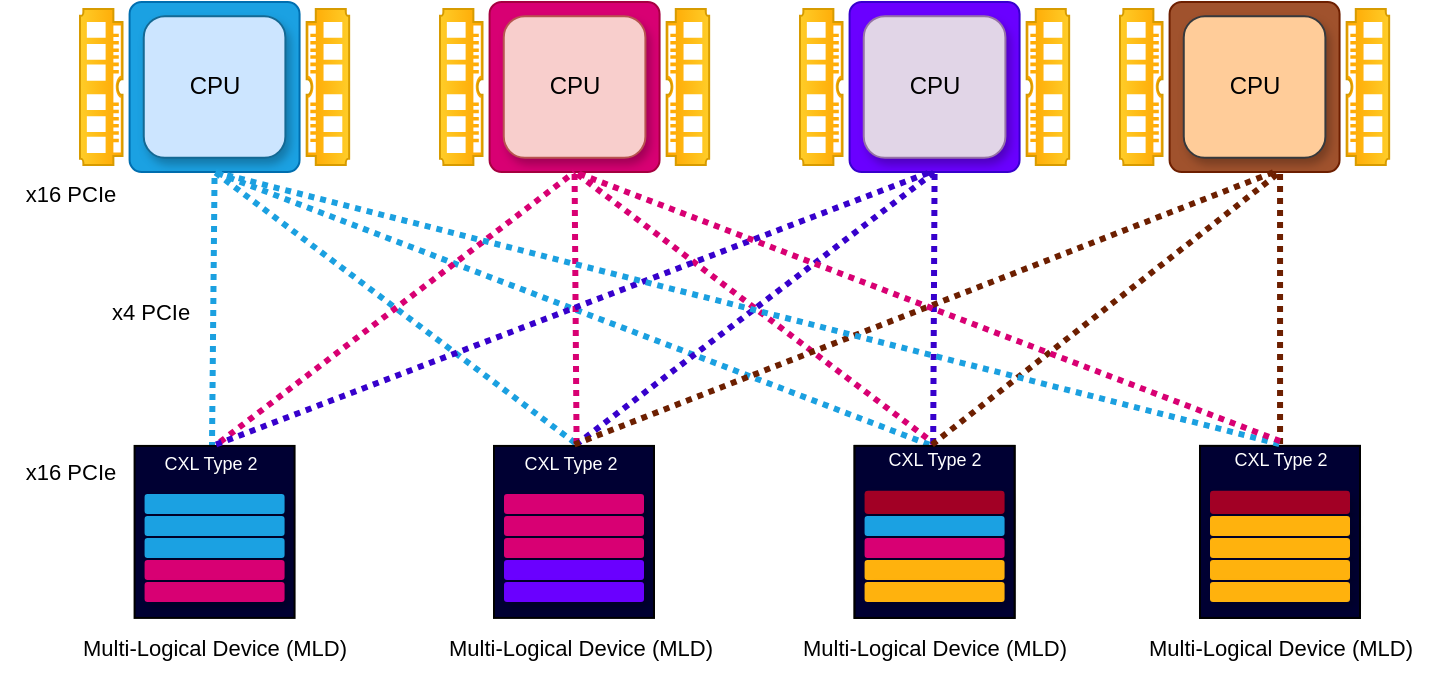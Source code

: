 <mxfile version="24.2.2" type="github">
  <diagram name="Page-1" id="A8W0ZlJkRZm1EOQpJBz_">
    <mxGraphModel dx="893" dy="586" grid="1" gridSize="10" guides="1" tooltips="1" connect="1" arrows="1" fold="1" page="1" pageScale="1" pageWidth="850" pageHeight="1100" math="0" shadow="0">
      <root>
        <mxCell id="0" />
        <mxCell id="1" parent="0" />
        <mxCell id="siB9gwOaP5ev9PkQdLU9-102" value="" style="group" parent="1" vertex="1" connectable="0">
          <mxGeometry x="200" y="100" width="134.58" height="111.46" as="geometry" />
        </mxCell>
        <mxCell id="uq200lhuQBNym-ZLv9r4-11" value="" style="group;fillColor=default;gradientColor=none;strokeColor=none;" parent="siB9gwOaP5ev9PkQdLU9-102" connectable="0" vertex="1">
          <mxGeometry x="24.791" width="84.998" height="85" as="geometry" />
        </mxCell>
        <mxCell id="uq200lhuQBNym-ZLv9r4-2" value="" style="rounded=1;whiteSpace=wrap;html=1;arcSize=7;fillColor=#1ba1e2;strokeColor=#006EAF;fontColor=#ffffff;" parent="uq200lhuQBNym-ZLv9r4-11" vertex="1">
          <mxGeometry width="84.998" height="85" as="geometry" />
        </mxCell>
        <mxCell id="uq200lhuQBNym-ZLv9r4-3" value="CPU" style="rounded=1;whiteSpace=wrap;html=1;fillColor=#cce5ff;strokeColor=#146994;shadow=1;" parent="uq200lhuQBNym-ZLv9r4-11" vertex="1">
          <mxGeometry x="7.083" y="7.083" width="70.832" height="70.833" as="geometry" />
        </mxCell>
        <mxCell id="uq200lhuQBNym-ZLv9r4-13" value="" style="pointerEvents=1;shadow=0;dashed=0;html=1;strokeColor=#d79b00;fillColor=#ffcd28;labelPosition=center;verticalLabelPosition=bottom;verticalAlign=top;align=center;outlineConnect=0;shape=mxgraph.veeam.ram;fillStyle=auto;direction=north;gradientColor=#ffa500;" parent="siB9gwOaP5ev9PkQdLU9-102" vertex="1">
          <mxGeometry y="3.542" width="21.249" height="77.917" as="geometry" />
        </mxCell>
        <mxCell id="uq200lhuQBNym-ZLv9r4-48" value="" style="pointerEvents=1;shadow=0;dashed=0;html=1;strokeColor=#d79b00;fillColor=#ffcd28;labelPosition=center;verticalLabelPosition=bottom;verticalAlign=top;align=center;outlineConnect=0;shape=mxgraph.veeam.ram;fillStyle=auto;direction=south;gradientColor=#ffa500;flipV=1;" parent="siB9gwOaP5ev9PkQdLU9-102" vertex="1">
          <mxGeometry x="113.331" y="3.542" width="21.249" height="77.917" as="geometry" />
        </mxCell>
        <mxCell id="siB9gwOaP5ev9PkQdLU9-106" value="" style="group" parent="1" vertex="1" connectable="0">
          <mxGeometry x="380" y="100" width="134.58" height="85" as="geometry" />
        </mxCell>
        <mxCell id="siB9gwOaP5ev9PkQdLU9-107" value="" style="group;fillColor=default;gradientColor=none;strokeColor=none;" parent="siB9gwOaP5ev9PkQdLU9-106" connectable="0" vertex="1">
          <mxGeometry x="24.791" width="84.998" height="85" as="geometry" />
        </mxCell>
        <mxCell id="siB9gwOaP5ev9PkQdLU9-108" value="" style="rounded=1;whiteSpace=wrap;html=1;arcSize=7;fillColor=#d80073;strokeColor=#A50040;fontColor=#ffffff;" parent="siB9gwOaP5ev9PkQdLU9-107" vertex="1">
          <mxGeometry width="84.998" height="85" as="geometry" />
        </mxCell>
        <mxCell id="siB9gwOaP5ev9PkQdLU9-109" value="CPU" style="rounded=1;whiteSpace=wrap;html=1;fillColor=#f8cecc;strokeColor=#b85450;shadow=1;" parent="siB9gwOaP5ev9PkQdLU9-107" vertex="1">
          <mxGeometry x="7.083" y="7.083" width="70.832" height="70.833" as="geometry" />
        </mxCell>
        <mxCell id="siB9gwOaP5ev9PkQdLU9-110" value="" style="pointerEvents=1;shadow=0;dashed=0;html=1;strokeColor=#d79b00;fillColor=#ffcd28;labelPosition=center;verticalLabelPosition=bottom;verticalAlign=top;align=center;outlineConnect=0;shape=mxgraph.veeam.ram;fillStyle=auto;direction=north;gradientColor=#ffa500;" parent="siB9gwOaP5ev9PkQdLU9-106" vertex="1">
          <mxGeometry y="3.542" width="21.249" height="77.917" as="geometry" />
        </mxCell>
        <mxCell id="siB9gwOaP5ev9PkQdLU9-111" value="" style="pointerEvents=1;shadow=0;dashed=0;html=1;strokeColor=#d79b00;fillColor=#ffcd28;labelPosition=center;verticalLabelPosition=bottom;verticalAlign=top;align=center;outlineConnect=0;shape=mxgraph.veeam.ram;fillStyle=auto;direction=south;gradientColor=#ffa500;flipV=1;" parent="siB9gwOaP5ev9PkQdLU9-106" vertex="1">
          <mxGeometry x="113.331" y="3.542" width="21.249" height="77.917" as="geometry" />
        </mxCell>
        <mxCell id="_lKrGzHT6yuWIF_zMZOo-31" value="" style="endArrow=none;html=1;rounded=0;entryX=0.5;entryY=1;entryDx=0;entryDy=0;exitX=0.51;exitY=0.078;exitDx=0;exitDy=0;strokeWidth=3;dashed=1;dashPattern=1 1;strokeColor=#1ba0e0;exitPerimeter=0;" parent="1" source="9nzjCH3Tve30hIbmqved-3" target="uq200lhuQBNym-ZLv9r4-2" edge="1">
          <mxGeometry width="50" height="50" relative="1" as="geometry">
            <mxPoint x="236.54" y="316.59" as="sourcePoint" />
            <mxPoint x="310" y="190" as="targetPoint" />
          </mxGeometry>
        </mxCell>
        <mxCell id="_lKrGzHT6yuWIF_zMZOo-32" value="" style="endArrow=none;html=1;rounded=0;entryX=0.5;entryY=1;entryDx=0;entryDy=0;exitX=0.537;exitY=-0.045;exitDx=0;exitDy=0;strokeWidth=3;dashed=1;dashPattern=1 1;strokeColor=#1ba0e0;exitPerimeter=0;" parent="1" source="9nzjCH3Tve30hIbmqved-97" target="uq200lhuQBNym-ZLv9r4-2" edge="1">
          <mxGeometry width="50" height="50" relative="1" as="geometry">
            <mxPoint x="421.54" y="316.59" as="sourcePoint" />
            <mxPoint x="352.61" y="182.84" as="targetPoint" />
          </mxGeometry>
        </mxCell>
        <mxCell id="_lKrGzHT6yuWIF_zMZOo-35" value="" style="endArrow=none;html=1;rounded=0;entryX=0.5;entryY=1;entryDx=0;entryDy=0;strokeWidth=3;dashed=1;dashPattern=1 1;exitX=0.462;exitY=0.095;exitDx=0;exitDy=0;strokeColor=#1ba0e0;exitPerimeter=0;" parent="1" source="9nzjCH3Tve30hIbmqved-65" target="uq200lhuQBNym-ZLv9r4-2" edge="1">
          <mxGeometry width="50" height="50" relative="1" as="geometry">
            <mxPoint x="584.39" y="316.59" as="sourcePoint" />
            <mxPoint x="317" y="195" as="targetPoint" />
          </mxGeometry>
        </mxCell>
        <mxCell id="_lKrGzHT6yuWIF_zMZOo-36" value="" style="endArrow=none;html=1;rounded=0;entryX=0.5;entryY=1;entryDx=0;entryDy=0;strokeWidth=3;dashed=1;dashPattern=1 1;strokeColor=#d80073;" parent="1" target="siB9gwOaP5ev9PkQdLU9-108" edge="1">
          <mxGeometry width="50" height="50" relative="1" as="geometry">
            <mxPoint x="270" y="320" as="sourcePoint" />
            <mxPoint x="532.61" y="200" as="targetPoint" />
          </mxGeometry>
        </mxCell>
        <mxCell id="_lKrGzHT6yuWIF_zMZOo-37" value="" style="endArrow=none;html=1;rounded=0;strokeWidth=3;dashed=1;dashPattern=1 1;strokeColor=#d80073;exitX=0.547;exitY=-0.022;exitDx=0;exitDy=0;entryX=0.5;entryY=1;entryDx=0;entryDy=0;exitPerimeter=0;" parent="1" source="9nzjCH3Tve30hIbmqved-97" target="siB9gwOaP5ev9PkQdLU9-108" edge="1">
          <mxGeometry width="50" height="50" relative="1" as="geometry">
            <mxPoint x="424.39" y="316.59" as="sourcePoint" />
            <mxPoint x="554" y="210" as="targetPoint" />
          </mxGeometry>
        </mxCell>
        <mxCell id="_lKrGzHT6yuWIF_zMZOo-38" value="" style="endArrow=none;html=1;rounded=0;strokeWidth=3;dashed=1;dashPattern=1 1;strokeColor=#d80073;exitX=0.514;exitY=0.112;exitDx=0;exitDy=0;entryX=0.5;entryY=1;entryDx=0;entryDy=0;exitPerimeter=0;" parent="1" source="9nzjCH3Tve30hIbmqved-65" target="siB9gwOaP5ev9PkQdLU9-108" edge="1">
          <mxGeometry width="50" height="50" relative="1" as="geometry">
            <mxPoint x="584.39" y="316.59" as="sourcePoint" />
            <mxPoint x="540" y="190" as="targetPoint" />
          </mxGeometry>
        </mxCell>
        <mxCell id="_lKrGzHT6yuWIF_zMZOo-39" value="x16 PCIe" style="text;html=1;align=center;verticalAlign=middle;resizable=0;points=[];autosize=1;strokeColor=none;fillColor=none;fontFamily=Helvetica;fontSize=11;fontColor=default;labelBackgroundColor=default;" parent="1" vertex="1">
          <mxGeometry x="160.0" y="320" width="70" height="30" as="geometry" />
        </mxCell>
        <mxCell id="9nzjCH3Tve30hIbmqved-31" value="" style="group" vertex="1" connectable="0" parent="1">
          <mxGeometry x="187.29" y="314.429" width="160" height="123.531" as="geometry" />
        </mxCell>
        <mxCell id="siB9gwOaP5ev9PkQdLU9-84" value="Multi-Logical Device (MLD)" style="text;html=1;align=center;verticalAlign=middle;resizable=0;points=[];autosize=1;strokeColor=none;fillColor=none;fontFamily=Helvetica;fontSize=11;fontColor=default;labelBackgroundColor=default;" parent="9nzjCH3Tve30hIbmqved-31" vertex="1">
          <mxGeometry y="93.531" width="160" height="30" as="geometry" />
        </mxCell>
        <mxCell id="9nzjCH3Tve30hIbmqved-4" value="" style="group" vertex="1" connectable="0" parent="9nzjCH3Tve30hIbmqved-31">
          <mxGeometry x="40.0" width="85.0" height="93.531" as="geometry" />
        </mxCell>
        <mxCell id="siB9gwOaP5ev9PkQdLU9-87" value="" style="group" parent="9nzjCH3Tve30hIbmqved-4" connectable="0" vertex="1">
          <mxGeometry width="85.0" height="93.531" as="geometry" />
        </mxCell>
        <mxCell id="siB9gwOaP5ev9PkQdLU9-89" value="&lt;div style=&quot;&quot;&gt;&lt;br&gt;&lt;/div&gt;" style="rounded=0;whiteSpace=wrap;html=1;strokeWidth=1;fontSize=10;rotation=90;fillColor=#000033;strokeColor=#000000;align=right;verticalAlign=middle;fontColor=#99FF99;horizontal=0;labelPosition=left;verticalLabelPosition=middle;" parent="siB9gwOaP5ev9PkQdLU9-87" vertex="1">
          <mxGeometry x="-3.0" y="10.531" width="86" height="80" as="geometry" />
        </mxCell>
        <mxCell id="siB9gwOaP5ev9PkQdLU9-95" value="" style="rounded=1;whiteSpace=wrap;html=1;fillColor=#1ba1e2;strokeColor=none;shadow=1;fontColor=#ffffff;" parent="siB9gwOaP5ev9PkQdLU9-87" vertex="1">
          <mxGeometry x="5" y="31.571" width="70" height="10" as="geometry" />
        </mxCell>
        <mxCell id="siB9gwOaP5ev9PkQdLU9-96" value="" style="rounded=1;whiteSpace=wrap;html=1;fillColor=#1ba1e2;strokeColor=none;shadow=1;fontColor=#ffffff;" parent="siB9gwOaP5ev9PkQdLU9-87" vertex="1">
          <mxGeometry x="5" y="42.571" width="70" height="10" as="geometry" />
        </mxCell>
        <mxCell id="siB9gwOaP5ev9PkQdLU9-97" value="" style="rounded=1;whiteSpace=wrap;html=1;fillColor=#1ba1e2;strokeColor=none;shadow=1;fontColor=#ffffff;" parent="siB9gwOaP5ev9PkQdLU9-87" vertex="1">
          <mxGeometry x="5" y="53.571" width="70" height="10" as="geometry" />
        </mxCell>
        <mxCell id="siB9gwOaP5ev9PkQdLU9-98" value="" style="rounded=1;whiteSpace=wrap;html=1;fillColor=#d80073;strokeColor=none;shadow=1;" parent="siB9gwOaP5ev9PkQdLU9-87" vertex="1">
          <mxGeometry x="5" y="64.571" width="70" height="10" as="geometry" />
        </mxCell>
        <mxCell id="siB9gwOaP5ev9PkQdLU9-99" value="" style="rounded=1;whiteSpace=wrap;html=1;fillColor=#d80073;strokeColor=none;shadow=1;fontColor=#ffffff;" parent="siB9gwOaP5ev9PkQdLU9-87" vertex="1">
          <mxGeometry x="5" y="75.57" width="70" height="10" as="geometry" />
        </mxCell>
        <mxCell id="9nzjCH3Tve30hIbmqved-3" value="&lt;font color=&quot;#ffffff&quot;&gt;CXL Type 2&lt;/font&gt;" style="text;html=1;align=center;verticalAlign=middle;resizable=0;points=[];autosize=1;strokeColor=none;fillColor=none;labelBackgroundColor=none;fontColor=#99FF99;fontSize=9;" vertex="1" parent="siB9gwOaP5ev9PkQdLU9-87">
          <mxGeometry x="3.0" y="7.001" width="70" height="20" as="geometry" />
        </mxCell>
        <mxCell id="9nzjCH3Tve30hIbmqved-44" value="Multi-Logical Device (MLD)" style="text;html=1;align=center;verticalAlign=middle;resizable=0;points=[];autosize=1;strokeColor=none;fillColor=none;fontFamily=Helvetica;fontSize=11;fontColor=default;labelBackgroundColor=default;" vertex="1" parent="1">
          <mxGeometry x="547.29" y="407.96" width="160" height="30" as="geometry" />
        </mxCell>
        <mxCell id="9nzjCH3Tve30hIbmqved-45" value="" style="group" vertex="1" connectable="0" parent="1">
          <mxGeometry x="587.29" y="314.429" width="120" height="123.531" as="geometry" />
        </mxCell>
        <mxCell id="9nzjCH3Tve30hIbmqved-47" value="" style="group" connectable="0" vertex="1" parent="9nzjCH3Tve30hIbmqved-45">
          <mxGeometry width="120" height="123.531" as="geometry" />
        </mxCell>
        <mxCell id="9nzjCH3Tve30hIbmqved-48" value="&lt;div style=&quot;&quot;&gt;&lt;br&gt;&lt;/div&gt;" style="rounded=0;whiteSpace=wrap;html=1;strokeWidth=1;fontSize=10;rotation=90;fillColor=#000033;strokeColor=#000000;align=right;verticalAlign=middle;fontColor=#99FF99;horizontal=0;labelPosition=left;verticalLabelPosition=middle;" vertex="1" parent="9nzjCH3Tve30hIbmqved-47">
          <mxGeometry x="-3.0" y="10.531" width="86" height="80" as="geometry" />
        </mxCell>
        <mxCell id="9nzjCH3Tve30hIbmqved-49" value="" style="rounded=1;whiteSpace=wrap;html=1;fillColor=#ffb20d;strokeColor=none;shadow=1;" vertex="1" parent="9nzjCH3Tve30hIbmqved-47">
          <mxGeometry x="5" y="31.571" width="70" height="10" as="geometry" />
        </mxCell>
        <mxCell id="9nzjCH3Tve30hIbmqved-50" value="" style="rounded=1;whiteSpace=wrap;html=1;fillColor=#ffb20d;strokeColor=none;shadow=1;" vertex="1" parent="9nzjCH3Tve30hIbmqved-47">
          <mxGeometry x="5" y="42.571" width="70" height="10" as="geometry" />
        </mxCell>
        <mxCell id="9nzjCH3Tve30hIbmqved-51" value="" style="rounded=1;whiteSpace=wrap;html=1;fillColor=#ffb20d;strokeColor=none;shadow=1;" vertex="1" parent="9nzjCH3Tve30hIbmqved-47">
          <mxGeometry x="5" y="53.571" width="70" height="10" as="geometry" />
        </mxCell>
        <mxCell id="9nzjCH3Tve30hIbmqved-52" value="" style="rounded=1;whiteSpace=wrap;html=1;fillColor=#ffb20d;strokeColor=none;shadow=1;" vertex="1" parent="9nzjCH3Tve30hIbmqved-47">
          <mxGeometry x="5" y="64.571" width="70" height="10" as="geometry" />
        </mxCell>
        <mxCell id="9nzjCH3Tve30hIbmqved-53" value="" style="rounded=1;whiteSpace=wrap;html=1;fillColor=#ffb20d;strokeColor=none;shadow=1;" vertex="1" parent="9nzjCH3Tve30hIbmqved-47">
          <mxGeometry x="5" y="75.57" width="70" height="10" as="geometry" />
        </mxCell>
        <mxCell id="9nzjCH3Tve30hIbmqved-54" value="&lt;font color=&quot;#ffffff&quot;&gt;CXL Type 2&lt;/font&gt;" style="text;html=1;align=center;verticalAlign=middle;resizable=0;points=[];autosize=1;strokeColor=none;fillColor=none;labelBackgroundColor=none;fontColor=#99FF99;fontSize=9;" vertex="1" parent="9nzjCH3Tve30hIbmqved-47">
          <mxGeometry x="5.0" y="5.001" width="70" height="20" as="geometry" />
        </mxCell>
        <mxCell id="9nzjCH3Tve30hIbmqved-55" value="Multi-Logical Device (MLD)" style="text;html=1;align=center;verticalAlign=middle;resizable=0;points=[];autosize=1;strokeColor=none;fillColor=none;fontFamily=Helvetica;fontSize=11;fontColor=default;labelBackgroundColor=default;" vertex="1" parent="9nzjCH3Tve30hIbmqved-47">
          <mxGeometry x="-40" y="93.531" width="160" height="30" as="geometry" />
        </mxCell>
        <mxCell id="9nzjCH3Tve30hIbmqved-56" value="" style="group" vertex="1" connectable="0" parent="9nzjCH3Tve30hIbmqved-47">
          <mxGeometry width="85.0" height="93.531" as="geometry" />
        </mxCell>
        <mxCell id="9nzjCH3Tve30hIbmqved-58" value="" style="group" connectable="0" vertex="1" parent="9nzjCH3Tve30hIbmqved-56">
          <mxGeometry width="85.0" height="93.531" as="geometry" />
        </mxCell>
        <mxCell id="9nzjCH3Tve30hIbmqved-59" value="&lt;div style=&quot;&quot;&gt;&lt;br&gt;&lt;/div&gt;" style="rounded=0;whiteSpace=wrap;html=1;strokeWidth=1;fontSize=10;rotation=90;fillColor=#000033;strokeColor=#000000;align=right;verticalAlign=middle;fontColor=#99FF99;horizontal=0;labelPosition=left;verticalLabelPosition=middle;" vertex="1" parent="9nzjCH3Tve30hIbmqved-58">
          <mxGeometry x="-3.0" y="10.531" width="86" height="80" as="geometry" />
        </mxCell>
        <mxCell id="9nzjCH3Tve30hIbmqved-60" value="" style="rounded=1;whiteSpace=wrap;html=1;fillColor=#a20025;strokeColor=none;shadow=1;fontColor=#ffffff;" vertex="1" parent="9nzjCH3Tve30hIbmqved-58">
          <mxGeometry x="5" y="30" width="70" height="11.57" as="geometry" />
        </mxCell>
        <mxCell id="9nzjCH3Tve30hIbmqved-61" value="" style="rounded=1;whiteSpace=wrap;html=1;fillColor=#1ba1e2;strokeColor=none;shadow=1;fontColor=#ffffff;" vertex="1" parent="9nzjCH3Tve30hIbmqved-58">
          <mxGeometry x="5" y="42.571" width="70" height="10" as="geometry" />
        </mxCell>
        <mxCell id="9nzjCH3Tve30hIbmqved-62" value="" style="rounded=1;whiteSpace=wrap;html=1;fillColor=#d80073;strokeColor=none;shadow=1;fontColor=#ffffff;" vertex="1" parent="9nzjCH3Tve30hIbmqved-58">
          <mxGeometry x="5" y="53.571" width="70" height="10" as="geometry" />
        </mxCell>
        <mxCell id="9nzjCH3Tve30hIbmqved-63" value="" style="rounded=1;whiteSpace=wrap;html=1;fillColor=#ffb20d;strokeColor=none;shadow=1;" vertex="1" parent="9nzjCH3Tve30hIbmqved-58">
          <mxGeometry x="5" y="64.571" width="70" height="10" as="geometry" />
        </mxCell>
        <mxCell id="9nzjCH3Tve30hIbmqved-64" value="" style="rounded=1;whiteSpace=wrap;html=1;fillColor=#ffb20d;strokeColor=none;shadow=1;" vertex="1" parent="9nzjCH3Tve30hIbmqved-58">
          <mxGeometry x="5" y="75.57" width="70" height="10" as="geometry" />
        </mxCell>
        <mxCell id="9nzjCH3Tve30hIbmqved-65" value="&lt;font color=&quot;#ffffff&quot;&gt;CXL Type 2&lt;/font&gt;" style="text;html=1;align=center;verticalAlign=middle;resizable=0;points=[];autosize=1;strokeColor=none;fillColor=none;labelBackgroundColor=none;fontColor=#99FF99;fontSize=9;" vertex="1" parent="9nzjCH3Tve30hIbmqved-58">
          <mxGeometry x="5.0" y="5.001" width="70" height="20" as="geometry" />
        </mxCell>
        <mxCell id="9nzjCH3Tve30hIbmqved-77" value="" style="group" vertex="1" connectable="0" parent="1">
          <mxGeometry x="560" y="100" width="134.58" height="85" as="geometry" />
        </mxCell>
        <mxCell id="9nzjCH3Tve30hIbmqved-78" value="" style="group;fillColor=default;gradientColor=none;strokeColor=none;" connectable="0" vertex="1" parent="9nzjCH3Tve30hIbmqved-77">
          <mxGeometry x="24.791" width="84.998" height="85" as="geometry" />
        </mxCell>
        <mxCell id="9nzjCH3Tve30hIbmqved-79" value="" style="rounded=1;whiteSpace=wrap;html=1;arcSize=7;fillColor=#6a00ff;strokeColor=#3700CC;fontColor=#ffffff;" vertex="1" parent="9nzjCH3Tve30hIbmqved-78">
          <mxGeometry width="84.998" height="85" as="geometry" />
        </mxCell>
        <mxCell id="9nzjCH3Tve30hIbmqved-80" value="CPU" style="rounded=1;whiteSpace=wrap;html=1;fillColor=#e1d5e7;strokeColor=#9673a6;shadow=1;" vertex="1" parent="9nzjCH3Tve30hIbmqved-78">
          <mxGeometry x="7.083" y="7.083" width="70.832" height="70.833" as="geometry" />
        </mxCell>
        <mxCell id="9nzjCH3Tve30hIbmqved-81" value="" style="pointerEvents=1;shadow=0;dashed=0;html=1;strokeColor=#d79b00;fillColor=#ffcd28;labelPosition=center;verticalLabelPosition=bottom;verticalAlign=top;align=center;outlineConnect=0;shape=mxgraph.veeam.ram;fillStyle=auto;direction=north;gradientColor=#ffa500;" vertex="1" parent="9nzjCH3Tve30hIbmqved-77">
          <mxGeometry y="3.542" width="21.249" height="77.917" as="geometry" />
        </mxCell>
        <mxCell id="9nzjCH3Tve30hIbmqved-82" value="" style="pointerEvents=1;shadow=0;dashed=0;html=1;strokeColor=#d79b00;fillColor=#ffcd28;labelPosition=center;verticalLabelPosition=bottom;verticalAlign=top;align=center;outlineConnect=0;shape=mxgraph.veeam.ram;fillStyle=auto;direction=south;gradientColor=#ffa500;flipV=1;" vertex="1" parent="9nzjCH3Tve30hIbmqved-77">
          <mxGeometry x="113.331" y="3.542" width="21.249" height="77.917" as="geometry" />
        </mxCell>
        <mxCell id="9nzjCH3Tve30hIbmqved-83" value="" style="endArrow=none;html=1;rounded=0;strokeWidth=3;dashed=1;dashPattern=1 1;strokeColor=#3700CC;entryX=0.5;entryY=1;entryDx=0;entryDy=0;fillColor=#6a00ff;exitX=0.49;exitY=0.078;exitDx=0;exitDy=0;exitPerimeter=0;" edge="1" parent="1" source="9nzjCH3Tve30hIbmqved-65" target="9nzjCH3Tve30hIbmqved-79">
          <mxGeometry width="50" height="50" relative="1" as="geometry">
            <mxPoint x="581.54" y="316.59" as="sourcePoint" />
            <mxPoint x="670.46" y="185" as="targetPoint" />
          </mxGeometry>
        </mxCell>
        <mxCell id="9nzjCH3Tve30hIbmqved-84" value="" style="endArrow=none;html=1;rounded=0;strokeWidth=3;dashed=1;dashPattern=1 1;strokeColor=#3700CC;exitX=0.541;exitY=0.001;exitDx=0;exitDy=0;entryX=0.5;entryY=1;entryDx=0;entryDy=0;fillColor=#6a00ff;exitPerimeter=0;" edge="1" parent="1" source="9nzjCH3Tve30hIbmqved-97" target="9nzjCH3Tve30hIbmqved-79">
          <mxGeometry width="50" height="50" relative="1" as="geometry">
            <mxPoint x="425.825" y="316.59" as="sourcePoint" />
            <mxPoint x="670.46" y="185" as="targetPoint" />
          </mxGeometry>
        </mxCell>
        <mxCell id="9nzjCH3Tve30hIbmqved-85" value="" style="endArrow=none;html=1;rounded=0;entryX=0.463;entryY=1.005;entryDx=0;entryDy=0;strokeWidth=3;dashed=1;dashPattern=1 1;strokeColor=#3700CC;exitX=0.539;exitY=-0.008;exitDx=0;exitDy=0;fillColor=#6a00ff;entryPerimeter=0;exitPerimeter=0;" edge="1" parent="1" source="9nzjCH3Tve30hIbmqved-3" target="9nzjCH3Tve30hIbmqved-79">
          <mxGeometry width="50" height="50" relative="1" as="geometry">
            <mxPoint x="236.54" y="316.59" as="sourcePoint" />
            <mxPoint x="670.46" y="185" as="targetPoint" />
          </mxGeometry>
        </mxCell>
        <mxCell id="9nzjCH3Tve30hIbmqved-86" value="" style="group" vertex="1" connectable="0" parent="1">
          <mxGeometry x="370.0" y="314.429" width="160" height="123.531" as="geometry" />
        </mxCell>
        <mxCell id="9nzjCH3Tve30hIbmqved-87" value="Multi-Logical Device (MLD)" style="text;html=1;align=center;verticalAlign=middle;resizable=0;points=[];autosize=1;strokeColor=none;fillColor=none;fontFamily=Helvetica;fontSize=11;fontColor=default;labelBackgroundColor=default;" vertex="1" parent="9nzjCH3Tve30hIbmqved-86">
          <mxGeometry y="93.531" width="160" height="30" as="geometry" />
        </mxCell>
        <mxCell id="9nzjCH3Tve30hIbmqved-88" value="" style="group" vertex="1" connectable="0" parent="9nzjCH3Tve30hIbmqved-86">
          <mxGeometry x="37.0" width="85.0" height="93.531" as="geometry" />
        </mxCell>
        <mxCell id="9nzjCH3Tve30hIbmqved-90" value="" style="group" connectable="0" vertex="1" parent="9nzjCH3Tve30hIbmqved-88">
          <mxGeometry width="85.0" height="93.531" as="geometry" />
        </mxCell>
        <mxCell id="9nzjCH3Tve30hIbmqved-91" value="&lt;div style=&quot;&quot;&gt;&lt;br&gt;&lt;/div&gt;" style="rounded=0;whiteSpace=wrap;html=1;strokeWidth=1;fontSize=10;rotation=90;fillColor=#000033;strokeColor=#000000;align=right;verticalAlign=middle;fontColor=#99FF99;horizontal=0;labelPosition=left;verticalLabelPosition=middle;" vertex="1" parent="9nzjCH3Tve30hIbmqved-90">
          <mxGeometry x="-3.0" y="10.531" width="86" height="80" as="geometry" />
        </mxCell>
        <mxCell id="9nzjCH3Tve30hIbmqved-92" value="" style="rounded=1;whiteSpace=wrap;html=1;fillColor=#d80073;strokeColor=none;shadow=1;fontColor=#ffffff;" vertex="1" parent="9nzjCH3Tve30hIbmqved-90">
          <mxGeometry x="5" y="31.571" width="70" height="10" as="geometry" />
        </mxCell>
        <mxCell id="9nzjCH3Tve30hIbmqved-93" value="" style="rounded=1;whiteSpace=wrap;html=1;fillColor=#d80073;strokeColor=none;shadow=1;fontColor=#ffffff;" vertex="1" parent="9nzjCH3Tve30hIbmqved-90">
          <mxGeometry x="5" y="42.571" width="70" height="10" as="geometry" />
        </mxCell>
        <mxCell id="9nzjCH3Tve30hIbmqved-94" value="" style="rounded=1;whiteSpace=wrap;html=1;fillColor=#d80073;strokeColor=none;shadow=1;fontColor=#ffffff;" vertex="1" parent="9nzjCH3Tve30hIbmqved-90">
          <mxGeometry x="5" y="53.571" width="70" height="10" as="geometry" />
        </mxCell>
        <mxCell id="9nzjCH3Tve30hIbmqved-95" value="" style="rounded=1;whiteSpace=wrap;html=1;fillColor=#6a00ff;strokeColor=none;shadow=1;fontColor=#ffffff;" vertex="1" parent="9nzjCH3Tve30hIbmqved-90">
          <mxGeometry x="5" y="64.571" width="70" height="10" as="geometry" />
        </mxCell>
        <mxCell id="9nzjCH3Tve30hIbmqved-96" value="" style="rounded=1;whiteSpace=wrap;html=1;fillColor=#6a00ff;strokeColor=none;shadow=1;fontColor=#ffffff;" vertex="1" parent="9nzjCH3Tve30hIbmqved-90">
          <mxGeometry x="5" y="75.57" width="70" height="10" as="geometry" />
        </mxCell>
        <mxCell id="9nzjCH3Tve30hIbmqved-97" value="&lt;font color=&quot;#ffffff&quot;&gt;CXL Type 2&lt;/font&gt;" style="text;html=1;align=center;verticalAlign=middle;resizable=0;points=[];autosize=1;strokeColor=none;fillColor=none;labelBackgroundColor=none;fontColor=#99FF99;fontSize=9;" vertex="1" parent="9nzjCH3Tve30hIbmqved-90">
          <mxGeometry x="3.0" y="7.001" width="70" height="20" as="geometry" />
        </mxCell>
        <mxCell id="9nzjCH3Tve30hIbmqved-98" value="" style="group" vertex="1" connectable="0" parent="1">
          <mxGeometry x="720" y="100" width="134.58" height="85" as="geometry" />
        </mxCell>
        <mxCell id="9nzjCH3Tve30hIbmqved-99" value="" style="group;fillColor=default;gradientColor=none;strokeColor=none;" connectable="0" vertex="1" parent="9nzjCH3Tve30hIbmqved-98">
          <mxGeometry x="24.791" width="84.998" height="85" as="geometry" />
        </mxCell>
        <mxCell id="9nzjCH3Tve30hIbmqved-100" value="" style="rounded=1;whiteSpace=wrap;html=1;arcSize=7;fillColor=#a0522d;strokeColor=#6D1F00;fontColor=#ffffff;" vertex="1" parent="9nzjCH3Tve30hIbmqved-99">
          <mxGeometry width="84.998" height="85" as="geometry" />
        </mxCell>
        <mxCell id="9nzjCH3Tve30hIbmqved-101" value="CPU" style="rounded=1;whiteSpace=wrap;html=1;fillColor=#ffcc99;strokeColor=#36393d;shadow=1;" vertex="1" parent="9nzjCH3Tve30hIbmqved-99">
          <mxGeometry x="7.083" y="7.083" width="70.832" height="70.833" as="geometry" />
        </mxCell>
        <mxCell id="9nzjCH3Tve30hIbmqved-102" value="" style="pointerEvents=1;shadow=0;dashed=0;html=1;strokeColor=#d79b00;fillColor=#ffcd28;labelPosition=center;verticalLabelPosition=bottom;verticalAlign=top;align=center;outlineConnect=0;shape=mxgraph.veeam.ram;fillStyle=auto;direction=north;gradientColor=#ffa500;" vertex="1" parent="9nzjCH3Tve30hIbmqved-98">
          <mxGeometry y="3.542" width="21.249" height="77.917" as="geometry" />
        </mxCell>
        <mxCell id="9nzjCH3Tve30hIbmqved-103" value="" style="pointerEvents=1;shadow=0;dashed=0;html=1;strokeColor=#d79b00;fillColor=#ffcd28;labelPosition=center;verticalLabelPosition=bottom;verticalAlign=top;align=center;outlineConnect=0;shape=mxgraph.veeam.ram;fillStyle=auto;direction=south;gradientColor=#ffa500;flipV=1;" vertex="1" parent="9nzjCH3Tve30hIbmqved-98">
          <mxGeometry x="113.331" y="3.542" width="21.249" height="77.917" as="geometry" />
        </mxCell>
        <mxCell id="9nzjCH3Tve30hIbmqved-104" value="Multi-Logical Device (MLD)" style="text;html=1;align=center;verticalAlign=middle;resizable=0;points=[];autosize=1;strokeColor=none;fillColor=none;fontFamily=Helvetica;fontSize=11;fontColor=default;labelBackgroundColor=default;" vertex="1" parent="1">
          <mxGeometry x="720" y="407.96" width="160" height="30" as="geometry" />
        </mxCell>
        <mxCell id="9nzjCH3Tve30hIbmqved-105" value="" style="group" vertex="1" connectable="0" parent="1">
          <mxGeometry x="760" y="314.429" width="120" height="123.531" as="geometry" />
        </mxCell>
        <mxCell id="9nzjCH3Tve30hIbmqved-106" value="" style="group" connectable="0" vertex="1" parent="9nzjCH3Tve30hIbmqved-105">
          <mxGeometry width="120" height="123.531" as="geometry" />
        </mxCell>
        <mxCell id="9nzjCH3Tve30hIbmqved-107" value="&lt;div style=&quot;&quot;&gt;&lt;br&gt;&lt;/div&gt;" style="rounded=0;whiteSpace=wrap;html=1;strokeWidth=1;fontSize=10;rotation=90;fillColor=#000033;strokeColor=#000000;align=right;verticalAlign=middle;fontColor=#99FF99;horizontal=0;labelPosition=left;verticalLabelPosition=middle;" vertex="1" parent="9nzjCH3Tve30hIbmqved-106">
          <mxGeometry x="-3.0" y="10.531" width="86" height="80" as="geometry" />
        </mxCell>
        <mxCell id="9nzjCH3Tve30hIbmqved-108" value="" style="rounded=1;whiteSpace=wrap;html=1;fillColor=#ffb20d;strokeColor=none;shadow=1;" vertex="1" parent="9nzjCH3Tve30hIbmqved-106">
          <mxGeometry x="5" y="31.571" width="70" height="10" as="geometry" />
        </mxCell>
        <mxCell id="9nzjCH3Tve30hIbmqved-109" value="" style="rounded=1;whiteSpace=wrap;html=1;fillColor=#ffb20d;strokeColor=none;shadow=1;" vertex="1" parent="9nzjCH3Tve30hIbmqved-106">
          <mxGeometry x="5" y="42.571" width="70" height="10" as="geometry" />
        </mxCell>
        <mxCell id="9nzjCH3Tve30hIbmqved-110" value="" style="rounded=1;whiteSpace=wrap;html=1;fillColor=#ffb20d;strokeColor=none;shadow=1;" vertex="1" parent="9nzjCH3Tve30hIbmqved-106">
          <mxGeometry x="5" y="53.571" width="70" height="10" as="geometry" />
        </mxCell>
        <mxCell id="9nzjCH3Tve30hIbmqved-111" value="" style="rounded=1;whiteSpace=wrap;html=1;fillColor=#ffb20d;strokeColor=none;shadow=1;" vertex="1" parent="9nzjCH3Tve30hIbmqved-106">
          <mxGeometry x="5" y="64.571" width="70" height="10" as="geometry" />
        </mxCell>
        <mxCell id="9nzjCH3Tve30hIbmqved-112" value="" style="rounded=1;whiteSpace=wrap;html=1;fillColor=#ffb20d;strokeColor=none;shadow=1;" vertex="1" parent="9nzjCH3Tve30hIbmqved-106">
          <mxGeometry x="5" y="75.57" width="70" height="10" as="geometry" />
        </mxCell>
        <mxCell id="9nzjCH3Tve30hIbmqved-113" value="&lt;font color=&quot;#ffffff&quot;&gt;CXL Type 2&lt;/font&gt;" style="text;html=1;align=center;verticalAlign=middle;resizable=0;points=[];autosize=1;strokeColor=none;fillColor=none;labelBackgroundColor=none;fontColor=#99FF99;fontSize=9;" vertex="1" parent="9nzjCH3Tve30hIbmqved-106">
          <mxGeometry x="5.0" y="5.001" width="70" height="20" as="geometry" />
        </mxCell>
        <mxCell id="9nzjCH3Tve30hIbmqved-114" value="Multi-Logical Device (MLD)" style="text;html=1;align=center;verticalAlign=middle;resizable=0;points=[];autosize=1;strokeColor=none;fillColor=none;fontFamily=Helvetica;fontSize=11;fontColor=default;labelBackgroundColor=default;" vertex="1" parent="9nzjCH3Tve30hIbmqved-106">
          <mxGeometry x="-40" y="93.531" width="160" height="30" as="geometry" />
        </mxCell>
        <mxCell id="9nzjCH3Tve30hIbmqved-115" value="" style="group" vertex="1" connectable="0" parent="9nzjCH3Tve30hIbmqved-106">
          <mxGeometry width="85.0" height="93.531" as="geometry" />
        </mxCell>
        <mxCell id="9nzjCH3Tve30hIbmqved-116" value="" style="group" connectable="0" vertex="1" parent="9nzjCH3Tve30hIbmqved-115">
          <mxGeometry width="85.0" height="93.531" as="geometry" />
        </mxCell>
        <mxCell id="9nzjCH3Tve30hIbmqved-117" value="&lt;div style=&quot;&quot;&gt;&lt;br&gt;&lt;/div&gt;" style="rounded=0;whiteSpace=wrap;html=1;strokeWidth=1;fontSize=10;rotation=90;fillColor=#000033;strokeColor=#000000;align=right;verticalAlign=middle;fontColor=#99FF99;horizontal=0;labelPosition=left;verticalLabelPosition=middle;" vertex="1" parent="9nzjCH3Tve30hIbmqved-116">
          <mxGeometry x="-3.0" y="10.531" width="86" height="80" as="geometry" />
        </mxCell>
        <mxCell id="9nzjCH3Tve30hIbmqved-118" value="" style="rounded=1;whiteSpace=wrap;html=1;fillColor=#a20025;strokeColor=none;shadow=1;fontColor=#ffffff;" vertex="1" parent="9nzjCH3Tve30hIbmqved-116">
          <mxGeometry x="5" y="30" width="70" height="11.57" as="geometry" />
        </mxCell>
        <mxCell id="9nzjCH3Tve30hIbmqved-119" value="" style="rounded=1;whiteSpace=wrap;html=1;fillColor=#ffb20d;strokeColor=none;shadow=1;" vertex="1" parent="9nzjCH3Tve30hIbmqved-116">
          <mxGeometry x="5" y="42.571" width="70" height="10" as="geometry" />
        </mxCell>
        <mxCell id="9nzjCH3Tve30hIbmqved-120" value="" style="rounded=1;whiteSpace=wrap;html=1;fillColor=#ffb20d;strokeColor=none;shadow=1;" vertex="1" parent="9nzjCH3Tve30hIbmqved-116">
          <mxGeometry x="5" y="53.571" width="70" height="10" as="geometry" />
        </mxCell>
        <mxCell id="9nzjCH3Tve30hIbmqved-121" value="" style="rounded=1;whiteSpace=wrap;html=1;fillColor=#ffb20d;strokeColor=none;shadow=1;" vertex="1" parent="9nzjCH3Tve30hIbmqved-116">
          <mxGeometry x="5" y="64.571" width="70" height="10" as="geometry" />
        </mxCell>
        <mxCell id="9nzjCH3Tve30hIbmqved-122" value="" style="rounded=1;whiteSpace=wrap;html=1;fillColor=#ffb20d;strokeColor=none;shadow=1;" vertex="1" parent="9nzjCH3Tve30hIbmqved-116">
          <mxGeometry x="5" y="75.57" width="70" height="10" as="geometry" />
        </mxCell>
        <mxCell id="9nzjCH3Tve30hIbmqved-123" value="&lt;font color=&quot;#ffffff&quot;&gt;CXL Type 2&lt;/font&gt;" style="text;html=1;align=center;verticalAlign=middle;resizable=0;points=[];autosize=1;strokeColor=none;fillColor=none;labelBackgroundColor=none;fontColor=#99FF99;fontSize=9;" vertex="1" parent="9nzjCH3Tve30hIbmqved-116">
          <mxGeometry x="5.0" y="5.001" width="70" height="20" as="geometry" />
        </mxCell>
        <mxCell id="9nzjCH3Tve30hIbmqved-144" value="" style="endArrow=none;html=1;rounded=0;strokeWidth=3;dashed=1;dashPattern=1 1;strokeColor=#6D1F00;entryX=0.5;entryY=1;entryDx=0;entryDy=0;fillColor=#a0522d;exitX=0.49;exitY=0.078;exitDx=0;exitDy=0;exitPerimeter=0;" edge="1" parent="1">
          <mxGeometry width="50" height="50" relative="1" as="geometry">
            <mxPoint x="800.03" y="321" as="sourcePoint" />
            <mxPoint x="800.03" y="185" as="targetPoint" />
          </mxGeometry>
        </mxCell>
        <mxCell id="9nzjCH3Tve30hIbmqved-145" value="" style="endArrow=none;html=1;rounded=0;strokeWidth=3;dashed=1;dashPattern=1 1;strokeColor=#6D1F00;exitX=0.482;exitY=0.092;exitDx=0;exitDy=0;entryX=0.5;entryY=1;entryDx=0;entryDy=0;fillColor=#a0522d;exitPerimeter=0;" edge="1" parent="1" source="9nzjCH3Tve30hIbmqved-65">
          <mxGeometry width="50" height="50" relative="1" as="geometry">
            <mxPoint x="621.03" y="321" as="sourcePoint" />
            <mxPoint x="800.03" y="185" as="targetPoint" />
          </mxGeometry>
        </mxCell>
        <mxCell id="9nzjCH3Tve30hIbmqved-146" value="" style="endArrow=none;html=1;rounded=0;entryX=0.463;entryY=1.005;entryDx=0;entryDy=0;strokeWidth=3;dashed=1;dashPattern=1 1;strokeColor=#6D1F00;exitX=0.531;exitY=-0.008;exitDx=0;exitDy=0;fillColor=#a0522d;entryPerimeter=0;exitPerimeter=0;" edge="1" parent="1" source="9nzjCH3Tve30hIbmqved-97">
          <mxGeometry width="50" height="50" relative="1" as="geometry">
            <mxPoint x="440.03" y="321" as="sourcePoint" />
            <mxPoint x="797.03" y="185" as="targetPoint" />
          </mxGeometry>
        </mxCell>
        <mxCell id="9nzjCH3Tve30hIbmqved-147" value="" style="endArrow=none;html=1;rounded=0;entryX=0.5;entryY=1;entryDx=0;entryDy=0;strokeWidth=3;dashed=1;dashPattern=1 1;exitX=0.495;exitY=0.078;exitDx=0;exitDy=0;strokeColor=#1ba0e0;exitPerimeter=0;" edge="1" source="9nzjCH3Tve30hIbmqved-123" parent="1" target="uq200lhuQBNym-ZLv9r4-2">
          <mxGeometry width="50" height="50" relative="1" as="geometry">
            <mxPoint x="607.1" y="311.59" as="sourcePoint" />
            <mxPoint x="289.71" y="180" as="targetPoint" />
          </mxGeometry>
        </mxCell>
        <mxCell id="9nzjCH3Tve30hIbmqved-149" value="" style="endArrow=none;html=1;rounded=0;strokeWidth=3;dashed=1;dashPattern=1 1;strokeColor=#d80073;exitX=0.501;exitY=0.007;exitDx=0;exitDy=0;entryX=0.5;entryY=1;entryDx=0;entryDy=0;exitPerimeter=0;" edge="1" parent="1" source="9nzjCH3Tve30hIbmqved-123" target="siB9gwOaP5ev9PkQdLU9-108">
          <mxGeometry width="50" height="50" relative="1" as="geometry">
            <mxPoint x="638" y="332" as="sourcePoint" />
            <mxPoint x="457" y="195" as="targetPoint" />
          </mxGeometry>
        </mxCell>
        <mxCell id="9nzjCH3Tve30hIbmqved-162" value="x4 PCIe" style="text;html=1;align=center;verticalAlign=middle;resizable=0;points=[];autosize=1;strokeColor=none;fillColor=none;fontFamily=Helvetica;fontSize=11;fontColor=default;labelBackgroundColor=default;" vertex="1" parent="1">
          <mxGeometry x="205.0" y="240" width="60" height="30" as="geometry" />
        </mxCell>
        <mxCell id="uq200lhuQBNym-ZLv9r4-198" value="x16 PCIe" style="text;html=1;align=center;verticalAlign=middle;resizable=0;points=[];autosize=1;strokeColor=none;fillColor=none;fontFamily=Helvetica;fontSize=11;fontColor=default;labelBackgroundColor=default;" parent="1" vertex="1">
          <mxGeometry x="160.0" y="181.46" width="70" height="30" as="geometry" />
        </mxCell>
      </root>
    </mxGraphModel>
  </diagram>
</mxfile>
